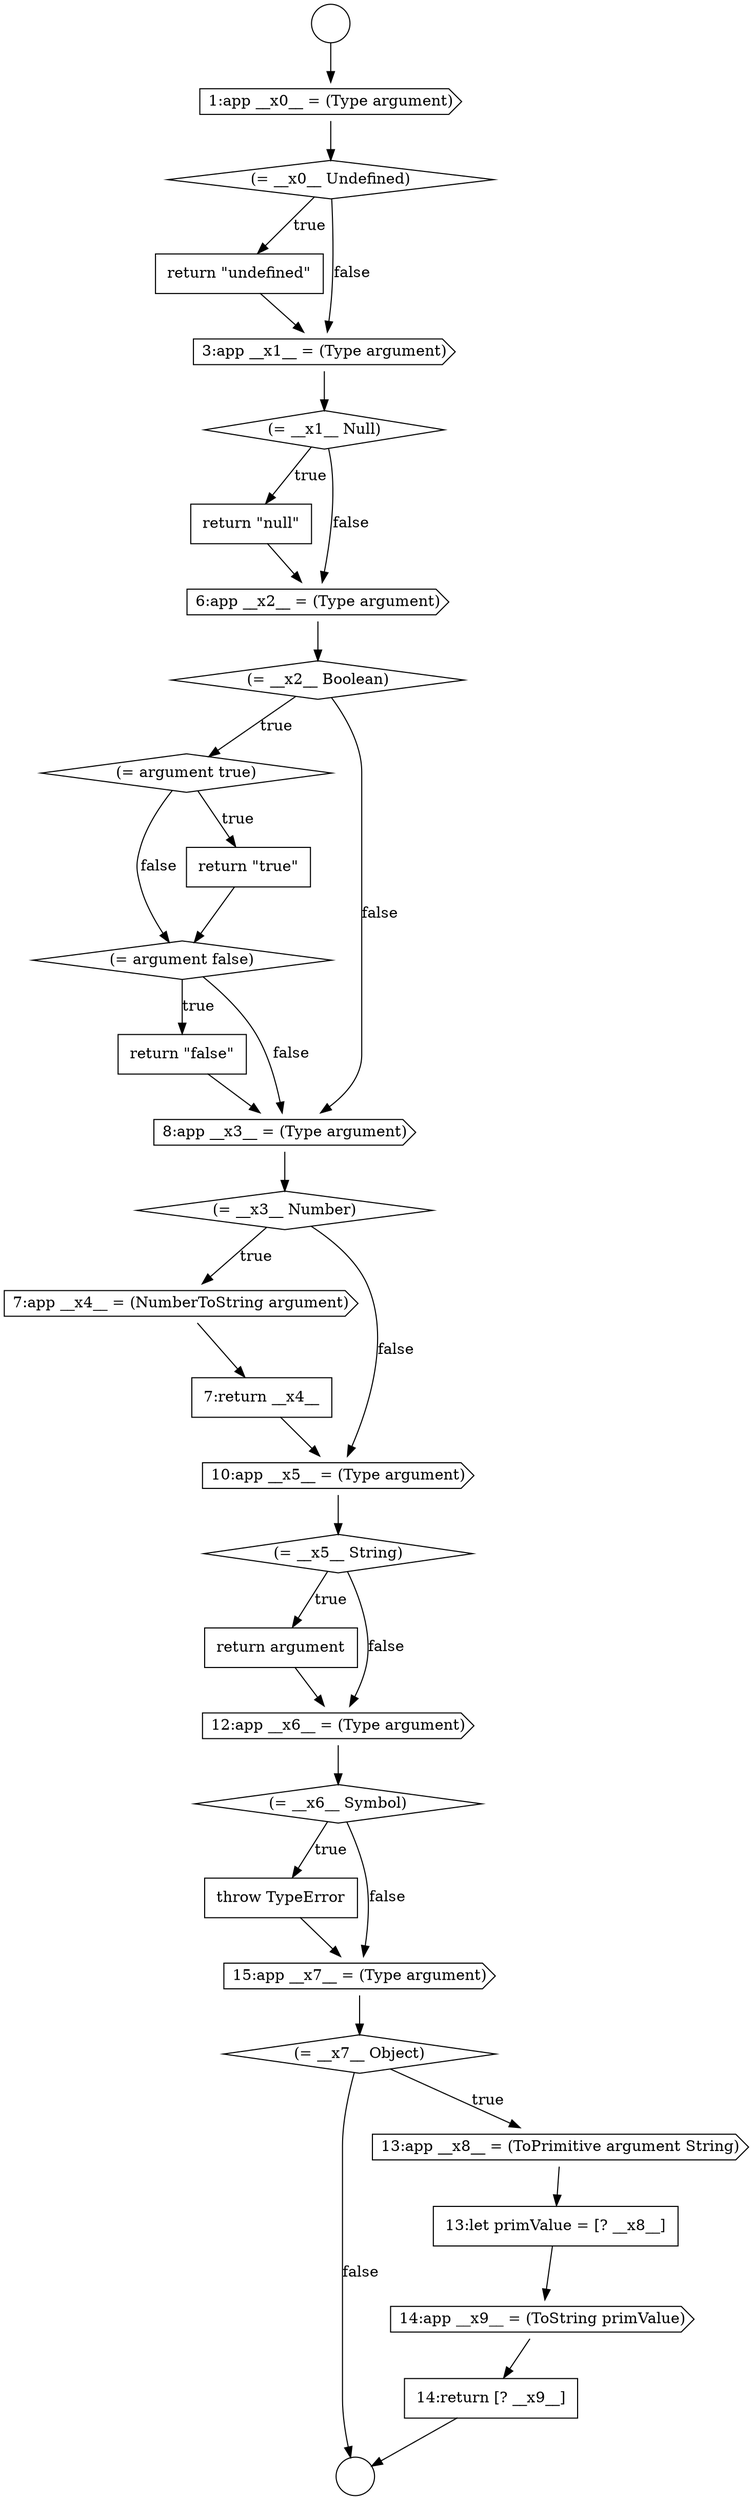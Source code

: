digraph {
  node19904 [shape=cds, label=<<font color="black">1:app __x0__ = (Type argument)</font>> color="black" fillcolor="white" style=filled]
  node19919 [shape=none, margin=0, label=<<font color="black">
    <table border="0" cellborder="1" cellspacing="0" cellpadding="10">
      <tr><td align="left">7:return __x4__</td></tr>
    </table>
  </font>> color="black" fillcolor="white" style=filled]
  node19915 [shape=none, margin=0, label=<<font color="black">
    <table border="0" cellborder="1" cellspacing="0" cellpadding="10">
      <tr><td align="left">return &quot;false&quot;</td></tr>
    </table>
  </font>> color="black" fillcolor="white" style=filled]
  node19924 [shape=diamond, label=<<font color="black">(= __x6__ Symbol)</font>> color="black" fillcolor="white" style=filled]
  node19903 [shape=circle label=" " color="black" fillcolor="white" style=filled]
  node19914 [shape=diamond, label=<<font color="black">(= argument false)</font>> color="black" fillcolor="white" style=filled]
  node19911 [shape=diamond, label=<<font color="black">(= __x2__ Boolean)</font>> color="black" fillcolor="white" style=filled]
  node19909 [shape=none, margin=0, label=<<font color="black">
    <table border="0" cellborder="1" cellspacing="0" cellpadding="10">
      <tr><td align="left">return &quot;null&quot;</td></tr>
    </table>
  </font>> color="black" fillcolor="white" style=filled]
  node19913 [shape=none, margin=0, label=<<font color="black">
    <table border="0" cellborder="1" cellspacing="0" cellpadding="10">
      <tr><td align="left">return &quot;true&quot;</td></tr>
    </table>
  </font>> color="black" fillcolor="white" style=filled]
  node19930 [shape=cds, label=<<font color="black">14:app __x9__ = (ToString primValue)</font>> color="black" fillcolor="white" style=filled]
  node19917 [shape=diamond, label=<<font color="black">(= __x3__ Number)</font>> color="black" fillcolor="white" style=filled]
  node19912 [shape=diamond, label=<<font color="black">(= argument true)</font>> color="black" fillcolor="white" style=filled]
  node19916 [shape=cds, label=<<font color="black">8:app __x3__ = (Type argument)</font>> color="black" fillcolor="white" style=filled]
  node19905 [shape=diamond, label=<<font color="black">(= __x0__ Undefined)</font>> color="black" fillcolor="white" style=filled]
  node19927 [shape=diamond, label=<<font color="black">(= __x7__ Object)</font>> color="black" fillcolor="white" style=filled]
  node19918 [shape=cds, label=<<font color="black">7:app __x4__ = (NumberToString argument)</font>> color="black" fillcolor="white" style=filled]
  node19931 [shape=none, margin=0, label=<<font color="black">
    <table border="0" cellborder="1" cellspacing="0" cellpadding="10">
      <tr><td align="left">14:return [? __x9__]</td></tr>
    </table>
  </font>> color="black" fillcolor="white" style=filled]
  node19921 [shape=diamond, label=<<font color="black">(= __x5__ String)</font>> color="black" fillcolor="white" style=filled]
  node19928 [shape=cds, label=<<font color="black">13:app __x8__ = (ToPrimitive argument String)</font>> color="black" fillcolor="white" style=filled]
  node19906 [shape=none, margin=0, label=<<font color="black">
    <table border="0" cellborder="1" cellspacing="0" cellpadding="10">
      <tr><td align="left">return &quot;undefined&quot;</td></tr>
    </table>
  </font>> color="black" fillcolor="white" style=filled]
  node19902 [shape=circle label=" " color="black" fillcolor="white" style=filled]
  node19922 [shape=none, margin=0, label=<<font color="black">
    <table border="0" cellborder="1" cellspacing="0" cellpadding="10">
      <tr><td align="left">return argument</td></tr>
    </table>
  </font>> color="black" fillcolor="white" style=filled]
  node19907 [shape=cds, label=<<font color="black">3:app __x1__ = (Type argument)</font>> color="black" fillcolor="white" style=filled]
  node19925 [shape=none, margin=0, label=<<font color="black">
    <table border="0" cellborder="1" cellspacing="0" cellpadding="10">
      <tr><td align="left">throw TypeError</td></tr>
    </table>
  </font>> color="black" fillcolor="white" style=filled]
  node19910 [shape=cds, label=<<font color="black">6:app __x2__ = (Type argument)</font>> color="black" fillcolor="white" style=filled]
  node19920 [shape=cds, label=<<font color="black">10:app __x5__ = (Type argument)</font>> color="black" fillcolor="white" style=filled]
  node19929 [shape=none, margin=0, label=<<font color="black">
    <table border="0" cellborder="1" cellspacing="0" cellpadding="10">
      <tr><td align="left">13:let primValue = [? __x8__]</td></tr>
    </table>
  </font>> color="black" fillcolor="white" style=filled]
  node19923 [shape=cds, label=<<font color="black">12:app __x6__ = (Type argument)</font>> color="black" fillcolor="white" style=filled]
  node19908 [shape=diamond, label=<<font color="black">(= __x1__ Null)</font>> color="black" fillcolor="white" style=filled]
  node19926 [shape=cds, label=<<font color="black">15:app __x7__ = (Type argument)</font>> color="black" fillcolor="white" style=filled]
  node19918 -> node19919 [ color="black"]
  node19913 -> node19914 [ color="black"]
  node19907 -> node19908 [ color="black"]
  node19925 -> node19926 [ color="black"]
  node19916 -> node19917 [ color="black"]
  node19919 -> node19920 [ color="black"]
  node19906 -> node19907 [ color="black"]
  node19904 -> node19905 [ color="black"]
  node19926 -> node19927 [ color="black"]
  node19908 -> node19909 [label=<<font color="black">true</font>> color="black"]
  node19908 -> node19910 [label=<<font color="black">false</font>> color="black"]
  node19915 -> node19916 [ color="black"]
  node19928 -> node19929 [ color="black"]
  node19912 -> node19913 [label=<<font color="black">true</font>> color="black"]
  node19912 -> node19914 [label=<<font color="black">false</font>> color="black"]
  node19902 -> node19904 [ color="black"]
  node19914 -> node19915 [label=<<font color="black">true</font>> color="black"]
  node19914 -> node19916 [label=<<font color="black">false</font>> color="black"]
  node19929 -> node19930 [ color="black"]
  node19917 -> node19918 [label=<<font color="black">true</font>> color="black"]
  node19917 -> node19920 [label=<<font color="black">false</font>> color="black"]
  node19931 -> node19903 [ color="black"]
  node19930 -> node19931 [ color="black"]
  node19920 -> node19921 [ color="black"]
  node19924 -> node19925 [label=<<font color="black">true</font>> color="black"]
  node19924 -> node19926 [label=<<font color="black">false</font>> color="black"]
  node19922 -> node19923 [ color="black"]
  node19921 -> node19922 [label=<<font color="black">true</font>> color="black"]
  node19921 -> node19923 [label=<<font color="black">false</font>> color="black"]
  node19911 -> node19912 [label=<<font color="black">true</font>> color="black"]
  node19911 -> node19916 [label=<<font color="black">false</font>> color="black"]
  node19910 -> node19911 [ color="black"]
  node19927 -> node19928 [label=<<font color="black">true</font>> color="black"]
  node19927 -> node19903 [label=<<font color="black">false</font>> color="black"]
  node19905 -> node19906 [label=<<font color="black">true</font>> color="black"]
  node19905 -> node19907 [label=<<font color="black">false</font>> color="black"]
  node19923 -> node19924 [ color="black"]
  node19909 -> node19910 [ color="black"]
}
